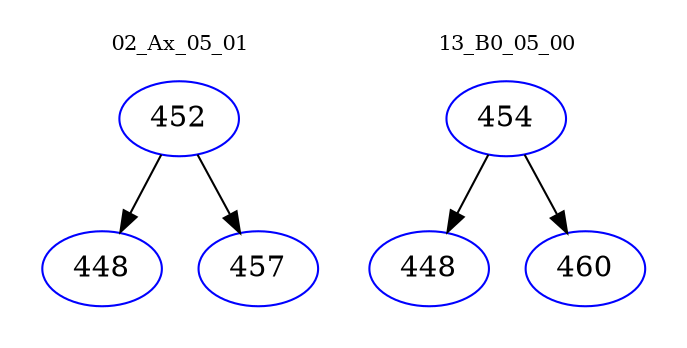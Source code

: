 digraph{
subgraph cluster_0 {
color = white
label = "02_Ax_05_01";
fontsize=10;
T0_452 [label="452", color="blue"]
T0_452 -> T0_448 [color="black"]
T0_448 [label="448", color="blue"]
T0_452 -> T0_457 [color="black"]
T0_457 [label="457", color="blue"]
}
subgraph cluster_1 {
color = white
label = "13_B0_05_00";
fontsize=10;
T1_454 [label="454", color="blue"]
T1_454 -> T1_448 [color="black"]
T1_448 [label="448", color="blue"]
T1_454 -> T1_460 [color="black"]
T1_460 [label="460", color="blue"]
}
}
